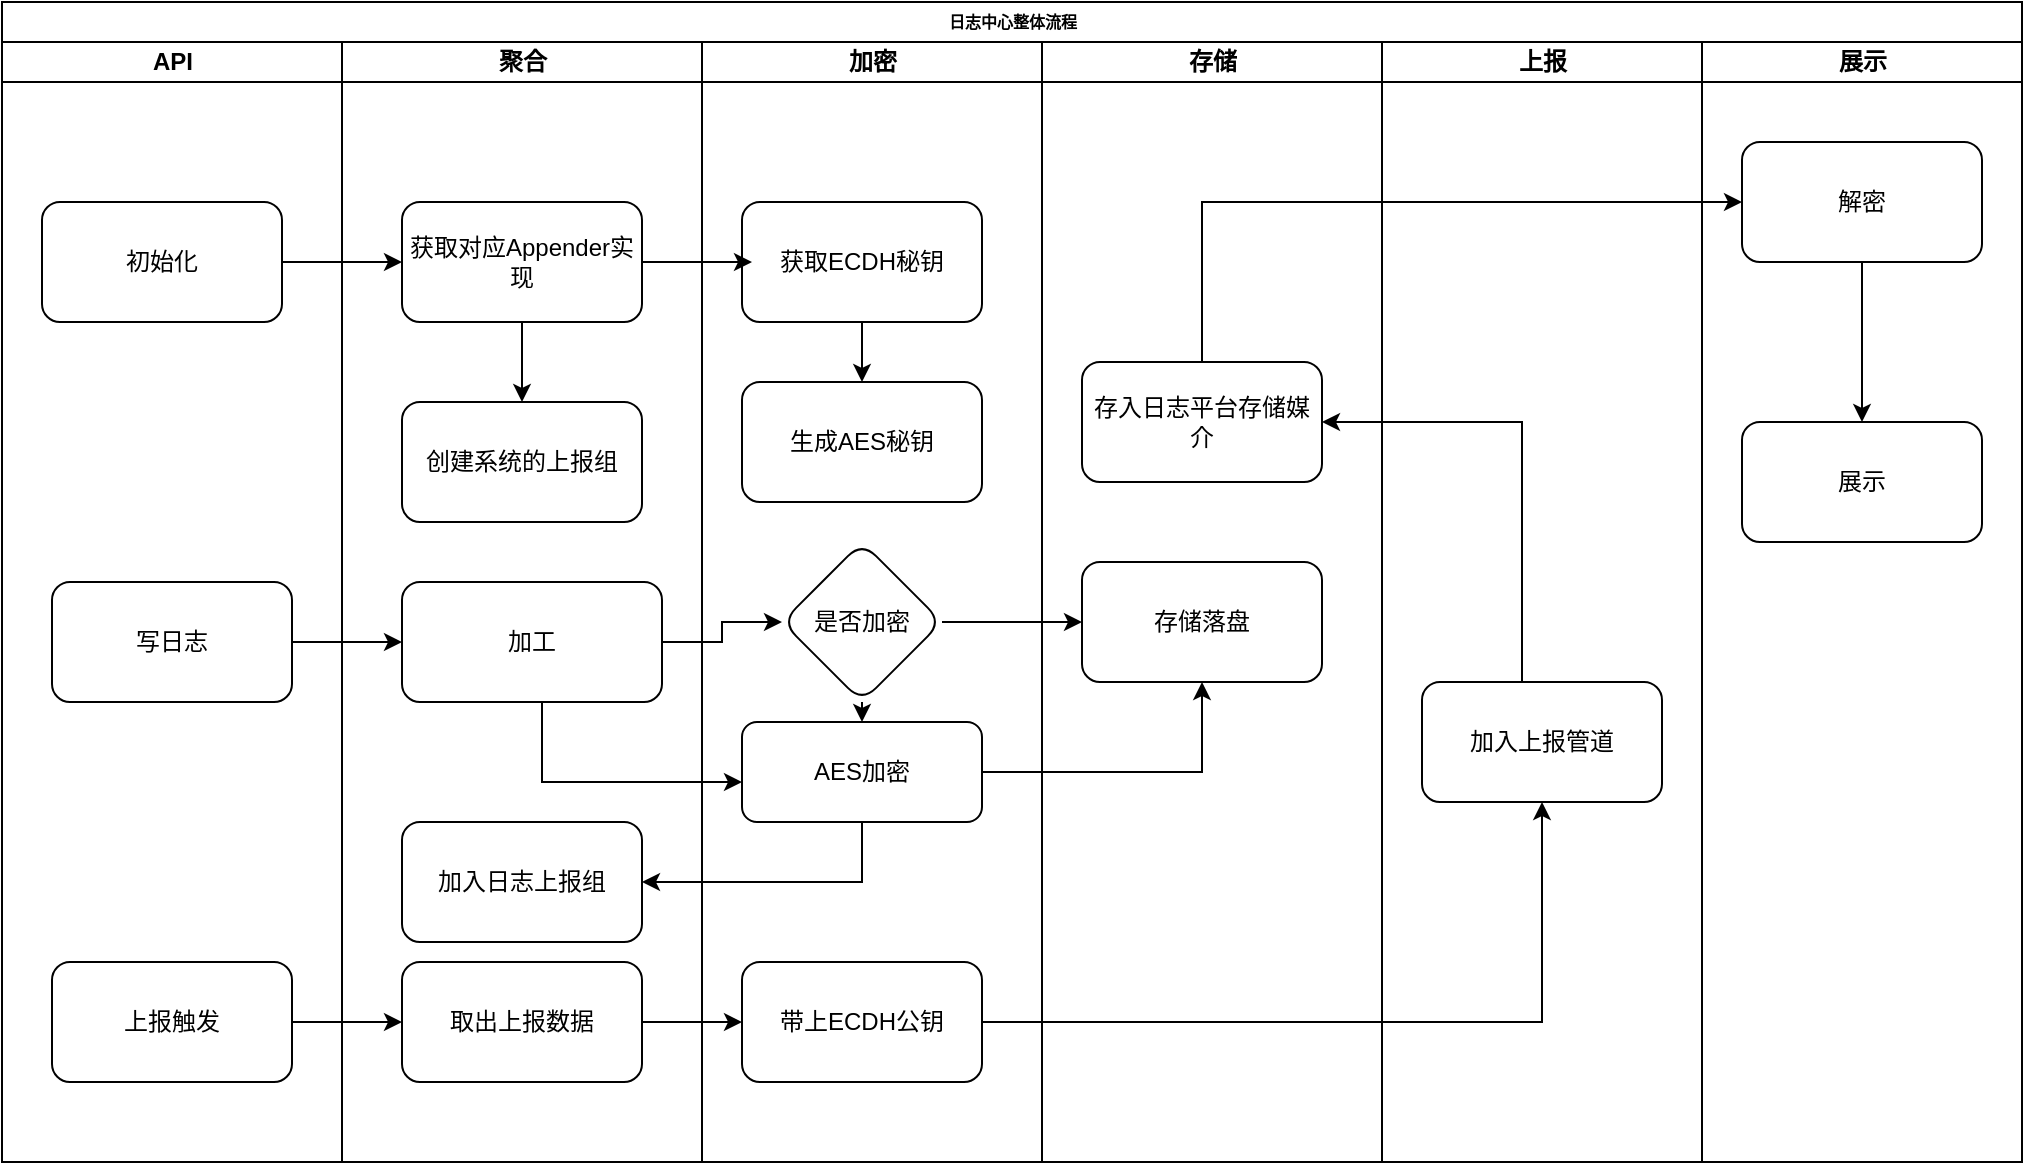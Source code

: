 <mxfile version="21.2.1" type="github">
  <diagram name="Page-1" id="74e2e168-ea6b-b213-b513-2b3c1d86103e">
    <mxGraphModel dx="1120" dy="779" grid="1" gridSize="10" guides="1" tooltips="1" connect="1" arrows="1" fold="1" page="1" pageScale="1" pageWidth="1100" pageHeight="850" background="none" math="0" shadow="0">
      <root>
        <mxCell id="0" />
        <mxCell id="1" parent="0" />
        <mxCell id="77e6c97f196da883-1" value="日志中心整体流程" style="swimlane;html=1;childLayout=stackLayout;startSize=20;rounded=0;shadow=0;labelBackgroundColor=none;strokeWidth=1;fontFamily=Verdana;fontSize=8;align=center;" parent="1" vertex="1">
          <mxGeometry x="70" width="1010" height="580" as="geometry" />
        </mxCell>
        <mxCell id="77e6c97f196da883-2" value="API" style="swimlane;html=1;startSize=20;" parent="77e6c97f196da883-1" vertex="1">
          <mxGeometry y="20" width="170" height="560" as="geometry" />
        </mxCell>
        <mxCell id="BrzOOlg8GnP3-0_DTAM9-7" value="初始化" style="rounded=1;whiteSpace=wrap;html=1;" vertex="1" parent="77e6c97f196da883-2">
          <mxGeometry x="20" y="80" width="120" height="60" as="geometry" />
        </mxCell>
        <mxCell id="BrzOOlg8GnP3-0_DTAM9-25" value="写日志" style="rounded=1;whiteSpace=wrap;html=1;" vertex="1" parent="77e6c97f196da883-2">
          <mxGeometry x="25" y="270" width="120" height="60" as="geometry" />
        </mxCell>
        <mxCell id="BrzOOlg8GnP3-0_DTAM9-33" value="上报触发" style="rounded=1;whiteSpace=wrap;html=1;" vertex="1" parent="77e6c97f196da883-2">
          <mxGeometry x="25" y="460" width="120" height="60" as="geometry" />
        </mxCell>
        <mxCell id="77e6c97f196da883-3" value="聚合" style="swimlane;html=1;startSize=20;" parent="77e6c97f196da883-1" vertex="1">
          <mxGeometry x="170" y="20" width="180" height="560" as="geometry" />
        </mxCell>
        <mxCell id="BrzOOlg8GnP3-0_DTAM9-79" style="edgeStyle=orthogonalEdgeStyle;rounded=0;orthogonalLoop=1;jettySize=auto;html=1;exitX=0.5;exitY=1;exitDx=0;exitDy=0;entryX=0.5;entryY=0;entryDx=0;entryDy=0;" edge="1" parent="77e6c97f196da883-3" source="BrzOOlg8GnP3-0_DTAM9-8" target="BrzOOlg8GnP3-0_DTAM9-78">
          <mxGeometry relative="1" as="geometry" />
        </mxCell>
        <mxCell id="BrzOOlg8GnP3-0_DTAM9-8" value="获取对应Appender实现" style="rounded=1;whiteSpace=wrap;html=1;" vertex="1" parent="77e6c97f196da883-3">
          <mxGeometry x="30" y="80" width="120" height="60" as="geometry" />
        </mxCell>
        <mxCell id="BrzOOlg8GnP3-0_DTAM9-26" value="加工" style="whiteSpace=wrap;html=1;rounded=1;" vertex="1" parent="77e6c97f196da883-3">
          <mxGeometry x="30" y="270" width="130" height="60" as="geometry" />
        </mxCell>
        <mxCell id="BrzOOlg8GnP3-0_DTAM9-40" value="取出上报数据" style="whiteSpace=wrap;html=1;rounded=1;" vertex="1" parent="77e6c97f196da883-3">
          <mxGeometry x="30" y="460" width="120" height="60" as="geometry" />
        </mxCell>
        <mxCell id="BrzOOlg8GnP3-0_DTAM9-44" value="加入日志上报组" style="whiteSpace=wrap;html=1;rounded=1;" vertex="1" parent="77e6c97f196da883-3">
          <mxGeometry x="30" y="390" width="120" height="60" as="geometry" />
        </mxCell>
        <mxCell id="BrzOOlg8GnP3-0_DTAM9-78" value="创建系统的上报组" style="whiteSpace=wrap;html=1;rounded=1;" vertex="1" parent="77e6c97f196da883-3">
          <mxGeometry x="30" y="180" width="120" height="60" as="geometry" />
        </mxCell>
        <mxCell id="77e6c97f196da883-5" value="加密" style="swimlane;html=1;startSize=20;" parent="77e6c97f196da883-1" vertex="1">
          <mxGeometry x="350" y="20" width="170" height="560" as="geometry" />
        </mxCell>
        <mxCell id="BrzOOlg8GnP3-0_DTAM9-24" value="" style="edgeStyle=orthogonalEdgeStyle;rounded=0;orthogonalLoop=1;jettySize=auto;html=1;" edge="1" parent="77e6c97f196da883-5" source="BrzOOlg8GnP3-0_DTAM9-17" target="BrzOOlg8GnP3-0_DTAM9-23">
          <mxGeometry relative="1" as="geometry" />
        </mxCell>
        <mxCell id="BrzOOlg8GnP3-0_DTAM9-17" value="获取ECDH秘钥" style="rounded=1;whiteSpace=wrap;html=1;" vertex="1" parent="77e6c97f196da883-5">
          <mxGeometry x="20" y="80" width="120" height="60" as="geometry" />
        </mxCell>
        <mxCell id="BrzOOlg8GnP3-0_DTAM9-23" value="生成AES秘钥" style="whiteSpace=wrap;html=1;rounded=1;" vertex="1" parent="77e6c97f196da883-5">
          <mxGeometry x="20" y="170" width="120" height="60" as="geometry" />
        </mxCell>
        <mxCell id="BrzOOlg8GnP3-0_DTAM9-30" value="AES加密" style="whiteSpace=wrap;html=1;rounded=1;" vertex="1" parent="77e6c97f196da883-5">
          <mxGeometry x="20" y="340" width="120" height="50" as="geometry" />
        </mxCell>
        <mxCell id="BrzOOlg8GnP3-0_DTAM9-54" style="edgeStyle=orthogonalEdgeStyle;rounded=0;orthogonalLoop=1;jettySize=auto;html=1;exitX=0.5;exitY=1;exitDx=0;exitDy=0;entryX=0.5;entryY=0;entryDx=0;entryDy=0;" edge="1" parent="77e6c97f196da883-5" source="BrzOOlg8GnP3-0_DTAM9-51" target="BrzOOlg8GnP3-0_DTAM9-30">
          <mxGeometry relative="1" as="geometry" />
        </mxCell>
        <mxCell id="BrzOOlg8GnP3-0_DTAM9-51" value="是否加密" style="rhombus;whiteSpace=wrap;html=1;rounded=1;" vertex="1" parent="77e6c97f196da883-5">
          <mxGeometry x="40" y="250" width="80" height="80" as="geometry" />
        </mxCell>
        <mxCell id="BrzOOlg8GnP3-0_DTAM9-56" value="带上ECDH公钥" style="whiteSpace=wrap;html=1;rounded=1;" vertex="1" parent="77e6c97f196da883-5">
          <mxGeometry x="20" y="460" width="120" height="60" as="geometry" />
        </mxCell>
        <mxCell id="77e6c97f196da883-6" value="存储" style="swimlane;html=1;startSize=20;" parent="77e6c97f196da883-1" vertex="1">
          <mxGeometry x="520" y="20" width="170" height="560" as="geometry" />
        </mxCell>
        <mxCell id="BrzOOlg8GnP3-0_DTAM9-16" value="存储落盘" style="rounded=1;whiteSpace=wrap;html=1;" vertex="1" parent="77e6c97f196da883-6">
          <mxGeometry x="20" y="260" width="120" height="60" as="geometry" />
        </mxCell>
        <mxCell id="BrzOOlg8GnP3-0_DTAM9-70" value="存入日志平台存储媒介" style="whiteSpace=wrap;html=1;rounded=1;" vertex="1" parent="77e6c97f196da883-6">
          <mxGeometry x="20" y="160" width="120" height="60" as="geometry" />
        </mxCell>
        <mxCell id="77e6c97f196da883-7" value="上报" style="swimlane;html=1;startSize=20;" parent="77e6c97f196da883-1" vertex="1">
          <mxGeometry x="690" y="20" width="160" height="560" as="geometry" />
        </mxCell>
        <mxCell id="BrzOOlg8GnP3-0_DTAM9-60" value="加入上报管道" style="whiteSpace=wrap;html=1;rounded=1;" vertex="1" parent="77e6c97f196da883-7">
          <mxGeometry x="20" y="320" width="120" height="60" as="geometry" />
        </mxCell>
        <mxCell id="BrzOOlg8GnP3-0_DTAM9-9" value="" style="edgeStyle=orthogonalEdgeStyle;rounded=0;orthogonalLoop=1;jettySize=auto;html=1;" edge="1" parent="77e6c97f196da883-1" source="BrzOOlg8GnP3-0_DTAM9-7" target="BrzOOlg8GnP3-0_DTAM9-8">
          <mxGeometry relative="1" as="geometry" />
        </mxCell>
        <mxCell id="BrzOOlg8GnP3-0_DTAM9-20" value="" style="edgeStyle=orthogonalEdgeStyle;rounded=0;orthogonalLoop=1;jettySize=auto;html=1;" edge="1" parent="77e6c97f196da883-1" source="BrzOOlg8GnP3-0_DTAM9-8">
          <mxGeometry relative="1" as="geometry">
            <mxPoint x="375" y="130" as="targetPoint" />
          </mxGeometry>
        </mxCell>
        <mxCell id="BrzOOlg8GnP3-0_DTAM9-27" value="" style="edgeStyle=orthogonalEdgeStyle;rounded=0;orthogonalLoop=1;jettySize=auto;html=1;" edge="1" parent="77e6c97f196da883-1" source="BrzOOlg8GnP3-0_DTAM9-25" target="BrzOOlg8GnP3-0_DTAM9-26">
          <mxGeometry relative="1" as="geometry" />
        </mxCell>
        <mxCell id="BrzOOlg8GnP3-0_DTAM9-31" value="" style="edgeStyle=orthogonalEdgeStyle;rounded=0;orthogonalLoop=1;jettySize=auto;html=1;" edge="1" parent="77e6c97f196da883-1" source="BrzOOlg8GnP3-0_DTAM9-26" target="BrzOOlg8GnP3-0_DTAM9-30">
          <mxGeometry relative="1" as="geometry">
            <Array as="points">
              <mxPoint x="270" y="390" />
            </Array>
          </mxGeometry>
        </mxCell>
        <mxCell id="BrzOOlg8GnP3-0_DTAM9-41" value="" style="edgeStyle=orthogonalEdgeStyle;rounded=0;orthogonalLoop=1;jettySize=auto;html=1;" edge="1" parent="77e6c97f196da883-1" source="BrzOOlg8GnP3-0_DTAM9-33" target="BrzOOlg8GnP3-0_DTAM9-40">
          <mxGeometry relative="1" as="geometry" />
        </mxCell>
        <mxCell id="BrzOOlg8GnP3-0_DTAM9-45" value="" style="edgeStyle=orthogonalEdgeStyle;rounded=0;orthogonalLoop=1;jettySize=auto;html=1;" edge="1" parent="77e6c97f196da883-1" source="BrzOOlg8GnP3-0_DTAM9-30" target="BrzOOlg8GnP3-0_DTAM9-44">
          <mxGeometry relative="1" as="geometry">
            <Array as="points">
              <mxPoint x="430" y="440" />
            </Array>
          </mxGeometry>
        </mxCell>
        <mxCell id="BrzOOlg8GnP3-0_DTAM9-52" value="" style="edgeStyle=orthogonalEdgeStyle;rounded=0;orthogonalLoop=1;jettySize=auto;html=1;" edge="1" parent="77e6c97f196da883-1" source="BrzOOlg8GnP3-0_DTAM9-26" target="BrzOOlg8GnP3-0_DTAM9-51">
          <mxGeometry relative="1" as="geometry" />
        </mxCell>
        <mxCell id="BrzOOlg8GnP3-0_DTAM9-53" style="edgeStyle=orthogonalEdgeStyle;rounded=0;orthogonalLoop=1;jettySize=auto;html=1;" edge="1" parent="77e6c97f196da883-1" source="BrzOOlg8GnP3-0_DTAM9-51" target="BrzOOlg8GnP3-0_DTAM9-16">
          <mxGeometry relative="1" as="geometry" />
        </mxCell>
        <mxCell id="BrzOOlg8GnP3-0_DTAM9-55" style="edgeStyle=orthogonalEdgeStyle;rounded=0;orthogonalLoop=1;jettySize=auto;html=1;entryX=0.5;entryY=1;entryDx=0;entryDy=0;" edge="1" parent="77e6c97f196da883-1" source="BrzOOlg8GnP3-0_DTAM9-30" target="BrzOOlg8GnP3-0_DTAM9-16">
          <mxGeometry relative="1" as="geometry" />
        </mxCell>
        <mxCell id="BrzOOlg8GnP3-0_DTAM9-57" value="" style="edgeStyle=orthogonalEdgeStyle;rounded=0;orthogonalLoop=1;jettySize=auto;html=1;" edge="1" parent="77e6c97f196da883-1" source="BrzOOlg8GnP3-0_DTAM9-40" target="BrzOOlg8GnP3-0_DTAM9-56">
          <mxGeometry relative="1" as="geometry" />
        </mxCell>
        <mxCell id="BrzOOlg8GnP3-0_DTAM9-61" value="" style="edgeStyle=orthogonalEdgeStyle;rounded=0;orthogonalLoop=1;jettySize=auto;html=1;" edge="1" parent="77e6c97f196da883-1" source="BrzOOlg8GnP3-0_DTAM9-56" target="BrzOOlg8GnP3-0_DTAM9-60">
          <mxGeometry relative="1" as="geometry" />
        </mxCell>
        <mxCell id="BrzOOlg8GnP3-0_DTAM9-64" value="展示" style="swimlane;html=1;startSize=20;" vertex="1" parent="77e6c97f196da883-1">
          <mxGeometry x="850" y="20" width="160" height="560" as="geometry" />
        </mxCell>
        <mxCell id="BrzOOlg8GnP3-0_DTAM9-77" value="" style="edgeStyle=orthogonalEdgeStyle;rounded=0;orthogonalLoop=1;jettySize=auto;html=1;" edge="1" parent="BrzOOlg8GnP3-0_DTAM9-64" source="BrzOOlg8GnP3-0_DTAM9-73" target="BrzOOlg8GnP3-0_DTAM9-76">
          <mxGeometry relative="1" as="geometry" />
        </mxCell>
        <mxCell id="BrzOOlg8GnP3-0_DTAM9-73" value="解密" style="whiteSpace=wrap;html=1;rounded=1;" vertex="1" parent="BrzOOlg8GnP3-0_DTAM9-64">
          <mxGeometry x="20" y="50" width="120" height="60" as="geometry" />
        </mxCell>
        <mxCell id="BrzOOlg8GnP3-0_DTAM9-76" value="展示" style="whiteSpace=wrap;html=1;rounded=1;" vertex="1" parent="BrzOOlg8GnP3-0_DTAM9-64">
          <mxGeometry x="20" y="190" width="120" height="60" as="geometry" />
        </mxCell>
        <mxCell id="BrzOOlg8GnP3-0_DTAM9-72" style="edgeStyle=orthogonalEdgeStyle;rounded=0;orthogonalLoop=1;jettySize=auto;html=1;entryX=1;entryY=0.5;entryDx=0;entryDy=0;" edge="1" parent="77e6c97f196da883-1" source="BrzOOlg8GnP3-0_DTAM9-60" target="BrzOOlg8GnP3-0_DTAM9-70">
          <mxGeometry relative="1" as="geometry">
            <Array as="points">
              <mxPoint x="760" y="210" />
            </Array>
          </mxGeometry>
        </mxCell>
        <mxCell id="BrzOOlg8GnP3-0_DTAM9-74" style="edgeStyle=orthogonalEdgeStyle;rounded=0;orthogonalLoop=1;jettySize=auto;html=1;entryX=0;entryY=0.5;entryDx=0;entryDy=0;" edge="1" parent="77e6c97f196da883-1" source="BrzOOlg8GnP3-0_DTAM9-70" target="BrzOOlg8GnP3-0_DTAM9-73">
          <mxGeometry relative="1" as="geometry">
            <Array as="points">
              <mxPoint x="600" y="100" />
            </Array>
          </mxGeometry>
        </mxCell>
      </root>
    </mxGraphModel>
  </diagram>
</mxfile>
